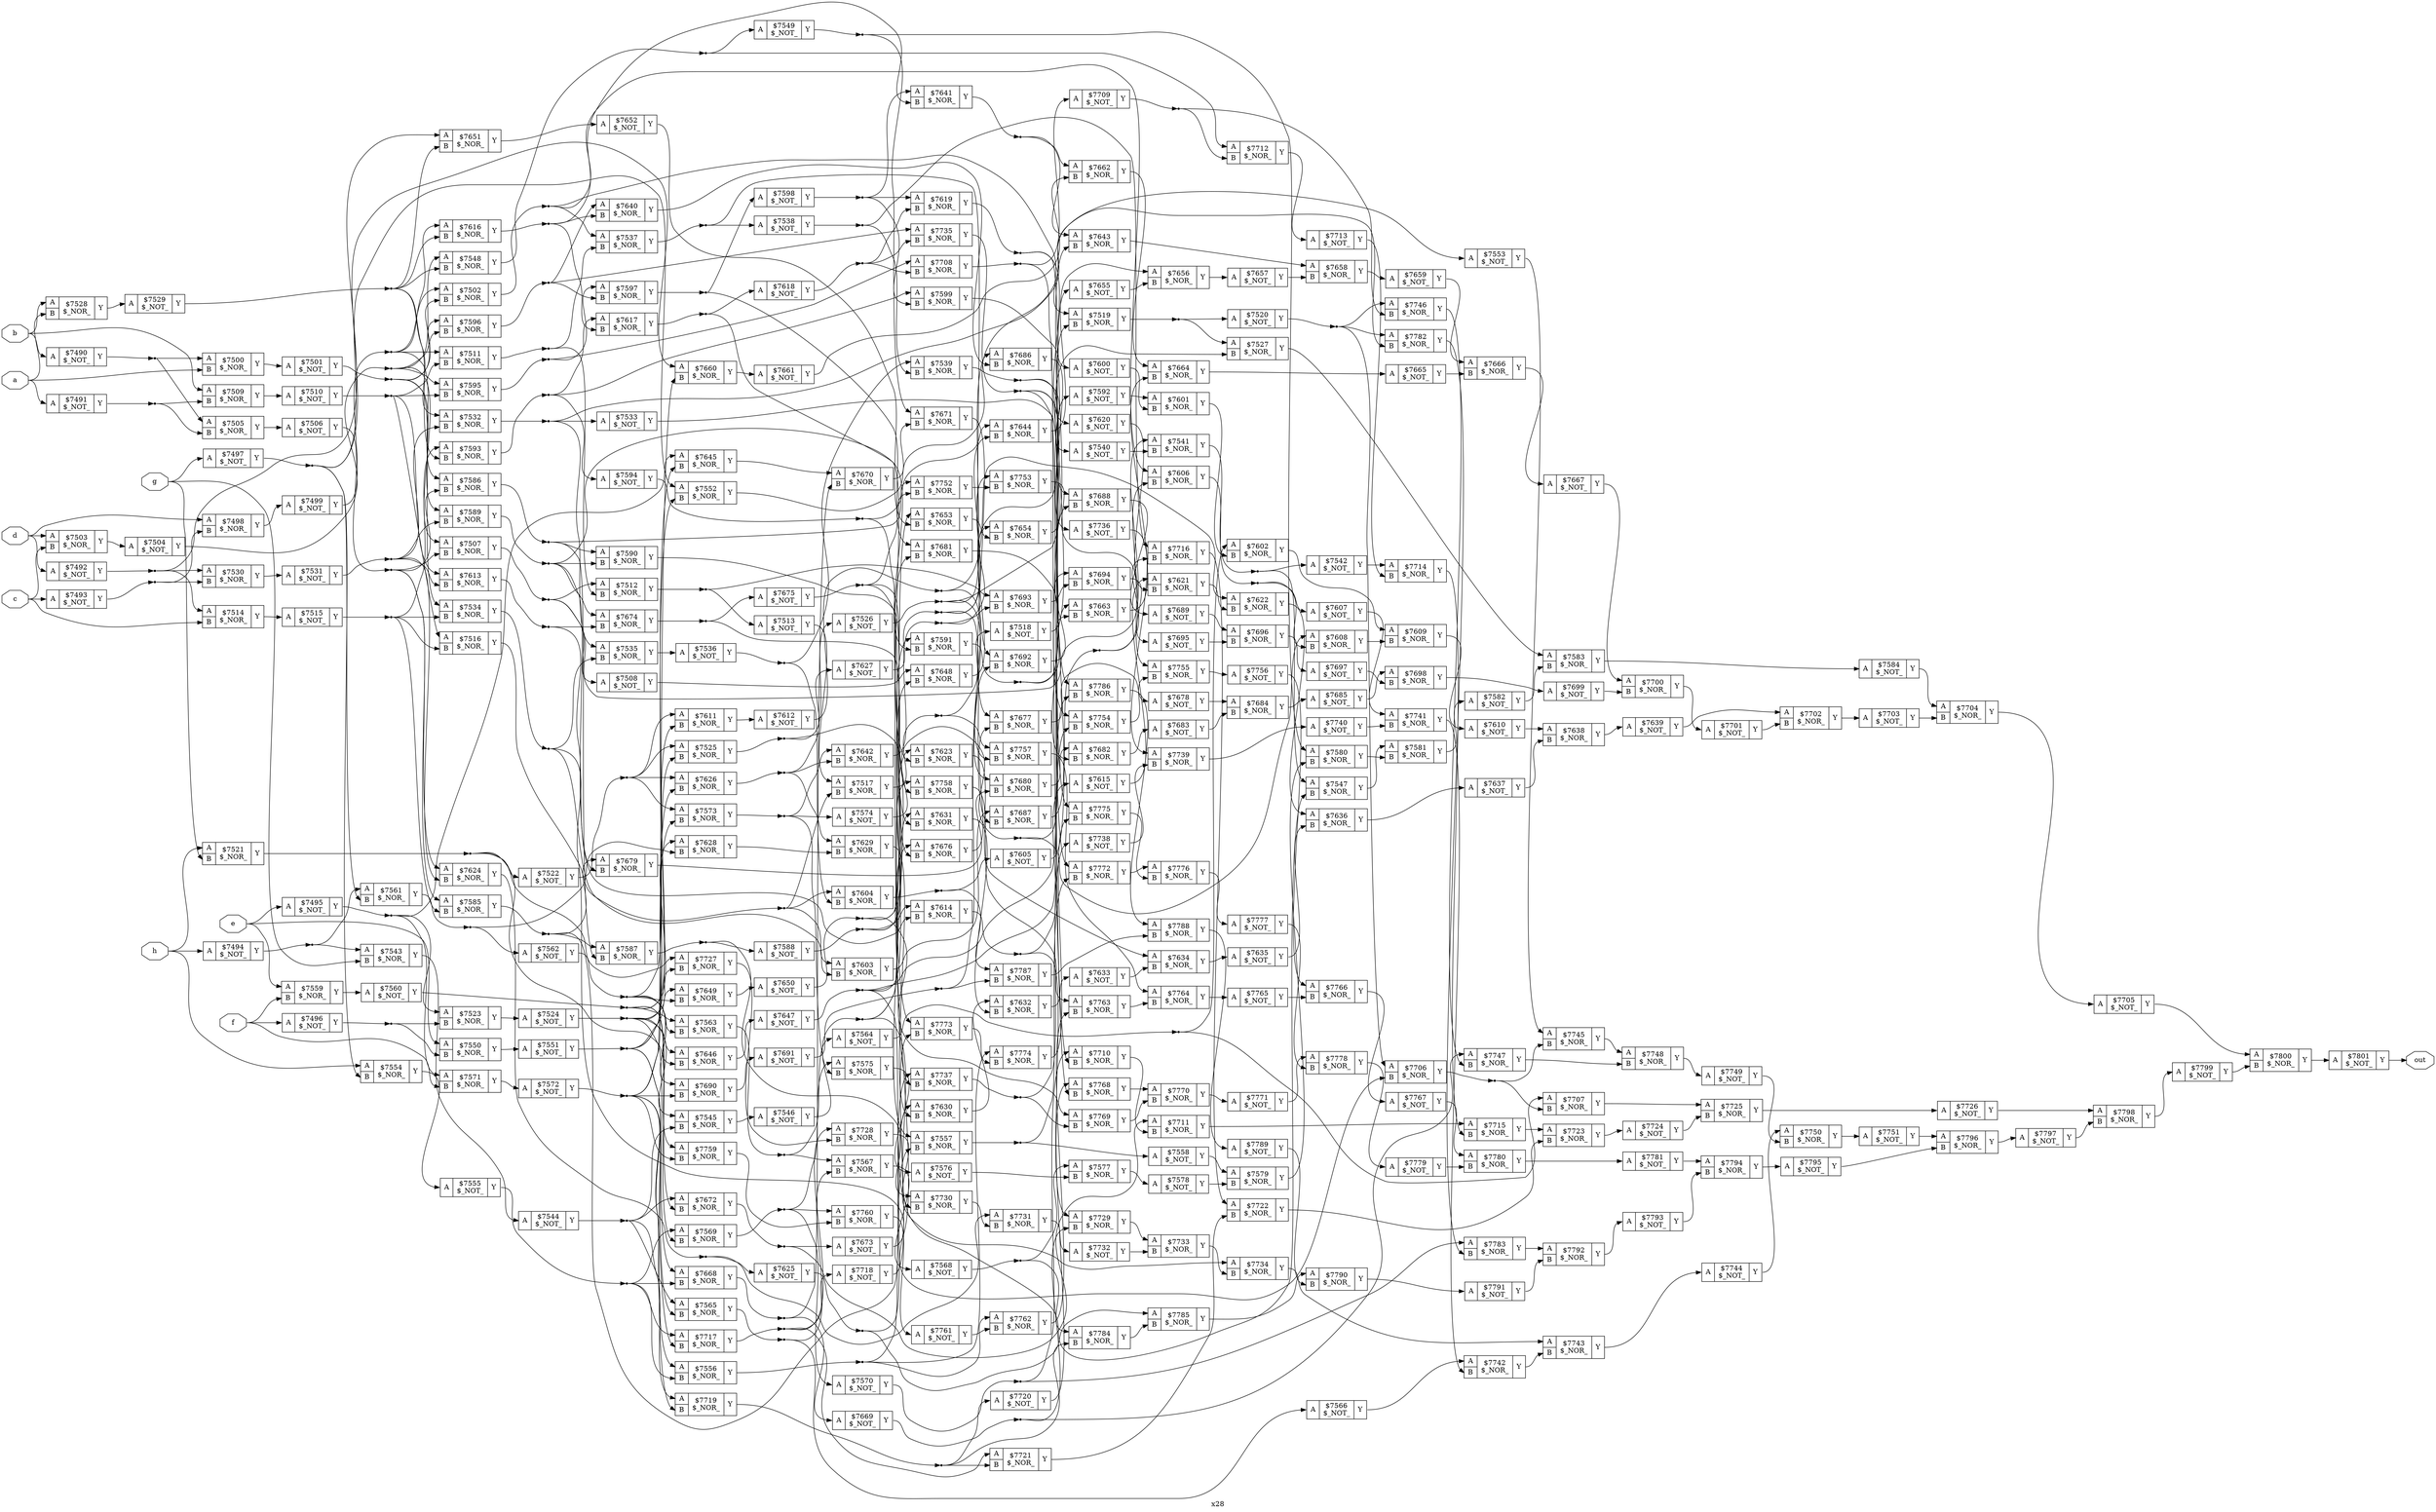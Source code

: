 digraph "x28" {
label="x28";
rankdir="LR";
remincross=true;
n312 [ shape=octagon, label="a", color="black", fontcolor="black" ];
n313 [ shape=octagon, label="b", color="black", fontcolor="black" ];
n314 [ shape=octagon, label="c", color="black", fontcolor="black" ];
n315 [ shape=octagon, label="d", color="black", fontcolor="black" ];
n316 [ shape=octagon, label="e", color="black", fontcolor="black" ];
n317 [ shape=octagon, label="f", color="black", fontcolor="black" ];
n318 [ shape=octagon, label="g", color="black", fontcolor="black" ];
n319 [ shape=octagon, label="h", color="black", fontcolor="black" ];
n320 [ shape=octagon, label="out", color="black", fontcolor="black" ];
c323 [ shape=record, label="{{<p321> A}|$7490\n$_NOT_|{<p322> Y}}" ];
c324 [ shape=record, label="{{<p321> A}|$7491\n$_NOT_|{<p322> Y}}" ];
c325 [ shape=record, label="{{<p321> A}|$7492\n$_NOT_|{<p322> Y}}" ];
c326 [ shape=record, label="{{<p321> A}|$7493\n$_NOT_|{<p322> Y}}" ];
c327 [ shape=record, label="{{<p321> A}|$7494\n$_NOT_|{<p322> Y}}" ];
c328 [ shape=record, label="{{<p321> A}|$7495\n$_NOT_|{<p322> Y}}" ];
c329 [ shape=record, label="{{<p321> A}|$7496\n$_NOT_|{<p322> Y}}" ];
c330 [ shape=record, label="{{<p321> A}|$7497\n$_NOT_|{<p322> Y}}" ];
c332 [ shape=record, label="{{<p321> A|<p331> B}|$7498\n$_NOR_|{<p322> Y}}" ];
c333 [ shape=record, label="{{<p321> A}|$7499\n$_NOT_|{<p322> Y}}" ];
c334 [ shape=record, label="{{<p321> A|<p331> B}|$7500\n$_NOR_|{<p322> Y}}" ];
c335 [ shape=record, label="{{<p321> A}|$7501\n$_NOT_|{<p322> Y}}" ];
c336 [ shape=record, label="{{<p321> A|<p331> B}|$7502\n$_NOR_|{<p322> Y}}" ];
c337 [ shape=record, label="{{<p321> A|<p331> B}|$7503\n$_NOR_|{<p322> Y}}" ];
c338 [ shape=record, label="{{<p321> A}|$7504\n$_NOT_|{<p322> Y}}" ];
c339 [ shape=record, label="{{<p321> A|<p331> B}|$7505\n$_NOR_|{<p322> Y}}" ];
c340 [ shape=record, label="{{<p321> A}|$7506\n$_NOT_|{<p322> Y}}" ];
c341 [ shape=record, label="{{<p321> A|<p331> B}|$7507\n$_NOR_|{<p322> Y}}" ];
c342 [ shape=record, label="{{<p321> A}|$7508\n$_NOT_|{<p322> Y}}" ];
c343 [ shape=record, label="{{<p321> A|<p331> B}|$7509\n$_NOR_|{<p322> Y}}" ];
c344 [ shape=record, label="{{<p321> A}|$7510\n$_NOT_|{<p322> Y}}" ];
c345 [ shape=record, label="{{<p321> A|<p331> B}|$7511\n$_NOR_|{<p322> Y}}" ];
c346 [ shape=record, label="{{<p321> A|<p331> B}|$7512\n$_NOR_|{<p322> Y}}" ];
c347 [ shape=record, label="{{<p321> A}|$7513\n$_NOT_|{<p322> Y}}" ];
c348 [ shape=record, label="{{<p321> A|<p331> B}|$7514\n$_NOR_|{<p322> Y}}" ];
c349 [ shape=record, label="{{<p321> A}|$7515\n$_NOT_|{<p322> Y}}" ];
c350 [ shape=record, label="{{<p321> A|<p331> B}|$7516\n$_NOR_|{<p322> Y}}" ];
c351 [ shape=record, label="{{<p321> A|<p331> B}|$7517\n$_NOR_|{<p322> Y}}" ];
c352 [ shape=record, label="{{<p321> A}|$7518\n$_NOT_|{<p322> Y}}" ];
c353 [ shape=record, label="{{<p321> A|<p331> B}|$7519\n$_NOR_|{<p322> Y}}" ];
c354 [ shape=record, label="{{<p321> A}|$7520\n$_NOT_|{<p322> Y}}" ];
c355 [ shape=record, label="{{<p321> A|<p331> B}|$7521\n$_NOR_|{<p322> Y}}" ];
c356 [ shape=record, label="{{<p321> A}|$7522\n$_NOT_|{<p322> Y}}" ];
c357 [ shape=record, label="{{<p321> A|<p331> B}|$7523\n$_NOR_|{<p322> Y}}" ];
c358 [ shape=record, label="{{<p321> A}|$7524\n$_NOT_|{<p322> Y}}" ];
c359 [ shape=record, label="{{<p321> A|<p331> B}|$7525\n$_NOR_|{<p322> Y}}" ];
c360 [ shape=record, label="{{<p321> A}|$7526\n$_NOT_|{<p322> Y}}" ];
c361 [ shape=record, label="{{<p321> A|<p331> B}|$7527\n$_NOR_|{<p322> Y}}" ];
c362 [ shape=record, label="{{<p321> A|<p331> B}|$7528\n$_NOR_|{<p322> Y}}" ];
c363 [ shape=record, label="{{<p321> A}|$7529\n$_NOT_|{<p322> Y}}" ];
c364 [ shape=record, label="{{<p321> A|<p331> B}|$7530\n$_NOR_|{<p322> Y}}" ];
c365 [ shape=record, label="{{<p321> A}|$7531\n$_NOT_|{<p322> Y}}" ];
c366 [ shape=record, label="{{<p321> A|<p331> B}|$7532\n$_NOR_|{<p322> Y}}" ];
c367 [ shape=record, label="{{<p321> A}|$7533\n$_NOT_|{<p322> Y}}" ];
c368 [ shape=record, label="{{<p321> A|<p331> B}|$7534\n$_NOR_|{<p322> Y}}" ];
c369 [ shape=record, label="{{<p321> A|<p331> B}|$7535\n$_NOR_|{<p322> Y}}" ];
c370 [ shape=record, label="{{<p321> A}|$7536\n$_NOT_|{<p322> Y}}" ];
c371 [ shape=record, label="{{<p321> A|<p331> B}|$7537\n$_NOR_|{<p322> Y}}" ];
c372 [ shape=record, label="{{<p321> A}|$7538\n$_NOT_|{<p322> Y}}" ];
c373 [ shape=record, label="{{<p321> A|<p331> B}|$7539\n$_NOR_|{<p322> Y}}" ];
c374 [ shape=record, label="{{<p321> A}|$7540\n$_NOT_|{<p322> Y}}" ];
c375 [ shape=record, label="{{<p321> A|<p331> B}|$7541\n$_NOR_|{<p322> Y}}" ];
c376 [ shape=record, label="{{<p321> A}|$7542\n$_NOT_|{<p322> Y}}" ];
c377 [ shape=record, label="{{<p321> A|<p331> B}|$7543\n$_NOR_|{<p322> Y}}" ];
c378 [ shape=record, label="{{<p321> A}|$7544\n$_NOT_|{<p322> Y}}" ];
c379 [ shape=record, label="{{<p321> A|<p331> B}|$7545\n$_NOR_|{<p322> Y}}" ];
c380 [ shape=record, label="{{<p321> A}|$7546\n$_NOT_|{<p322> Y}}" ];
c381 [ shape=record, label="{{<p321> A|<p331> B}|$7547\n$_NOR_|{<p322> Y}}" ];
c382 [ shape=record, label="{{<p321> A|<p331> B}|$7548\n$_NOR_|{<p322> Y}}" ];
c383 [ shape=record, label="{{<p321> A}|$7549\n$_NOT_|{<p322> Y}}" ];
c384 [ shape=record, label="{{<p321> A|<p331> B}|$7550\n$_NOR_|{<p322> Y}}" ];
c385 [ shape=record, label="{{<p321> A}|$7551\n$_NOT_|{<p322> Y}}" ];
c386 [ shape=record, label="{{<p321> A|<p331> B}|$7552\n$_NOR_|{<p322> Y}}" ];
c387 [ shape=record, label="{{<p321> A}|$7553\n$_NOT_|{<p322> Y}}" ];
c388 [ shape=record, label="{{<p321> A|<p331> B}|$7554\n$_NOR_|{<p322> Y}}" ];
c389 [ shape=record, label="{{<p321> A}|$7555\n$_NOT_|{<p322> Y}}" ];
c390 [ shape=record, label="{{<p321> A|<p331> B}|$7556\n$_NOR_|{<p322> Y}}" ];
c391 [ shape=record, label="{{<p321> A|<p331> B}|$7557\n$_NOR_|{<p322> Y}}" ];
c392 [ shape=record, label="{{<p321> A}|$7558\n$_NOT_|{<p322> Y}}" ];
c393 [ shape=record, label="{{<p321> A|<p331> B}|$7559\n$_NOR_|{<p322> Y}}" ];
c394 [ shape=record, label="{{<p321> A}|$7560\n$_NOT_|{<p322> Y}}" ];
c395 [ shape=record, label="{{<p321> A|<p331> B}|$7561\n$_NOR_|{<p322> Y}}" ];
c396 [ shape=record, label="{{<p321> A}|$7562\n$_NOT_|{<p322> Y}}" ];
c397 [ shape=record, label="{{<p321> A|<p331> B}|$7563\n$_NOR_|{<p322> Y}}" ];
c398 [ shape=record, label="{{<p321> A}|$7564\n$_NOT_|{<p322> Y}}" ];
c399 [ shape=record, label="{{<p321> A|<p331> B}|$7565\n$_NOR_|{<p322> Y}}" ];
c400 [ shape=record, label="{{<p321> A}|$7566\n$_NOT_|{<p322> Y}}" ];
c401 [ shape=record, label="{{<p321> A|<p331> B}|$7567\n$_NOR_|{<p322> Y}}" ];
c402 [ shape=record, label="{{<p321> A}|$7568\n$_NOT_|{<p322> Y}}" ];
c403 [ shape=record, label="{{<p321> A|<p331> B}|$7569\n$_NOR_|{<p322> Y}}" ];
c404 [ shape=record, label="{{<p321> A}|$7570\n$_NOT_|{<p322> Y}}" ];
c405 [ shape=record, label="{{<p321> A|<p331> B}|$7571\n$_NOR_|{<p322> Y}}" ];
c406 [ shape=record, label="{{<p321> A}|$7572\n$_NOT_|{<p322> Y}}" ];
c407 [ shape=record, label="{{<p321> A|<p331> B}|$7573\n$_NOR_|{<p322> Y}}" ];
c408 [ shape=record, label="{{<p321> A}|$7574\n$_NOT_|{<p322> Y}}" ];
c409 [ shape=record, label="{{<p321> A|<p331> B}|$7575\n$_NOR_|{<p322> Y}}" ];
c410 [ shape=record, label="{{<p321> A}|$7576\n$_NOT_|{<p322> Y}}" ];
c411 [ shape=record, label="{{<p321> A|<p331> B}|$7577\n$_NOR_|{<p322> Y}}" ];
c412 [ shape=record, label="{{<p321> A}|$7578\n$_NOT_|{<p322> Y}}" ];
c413 [ shape=record, label="{{<p321> A|<p331> B}|$7579\n$_NOR_|{<p322> Y}}" ];
c414 [ shape=record, label="{{<p321> A|<p331> B}|$7580\n$_NOR_|{<p322> Y}}" ];
c415 [ shape=record, label="{{<p321> A|<p331> B}|$7581\n$_NOR_|{<p322> Y}}" ];
c416 [ shape=record, label="{{<p321> A}|$7582\n$_NOT_|{<p322> Y}}" ];
c417 [ shape=record, label="{{<p321> A|<p331> B}|$7583\n$_NOR_|{<p322> Y}}" ];
c418 [ shape=record, label="{{<p321> A}|$7584\n$_NOT_|{<p322> Y}}" ];
c419 [ shape=record, label="{{<p321> A|<p331> B}|$7585\n$_NOR_|{<p322> Y}}" ];
c420 [ shape=record, label="{{<p321> A|<p331> B}|$7586\n$_NOR_|{<p322> Y}}" ];
c421 [ shape=record, label="{{<p321> A|<p331> B}|$7587\n$_NOR_|{<p322> Y}}" ];
c422 [ shape=record, label="{{<p321> A}|$7588\n$_NOT_|{<p322> Y}}" ];
c423 [ shape=record, label="{{<p321> A|<p331> B}|$7589\n$_NOR_|{<p322> Y}}" ];
c424 [ shape=record, label="{{<p321> A|<p331> B}|$7590\n$_NOR_|{<p322> Y}}" ];
c425 [ shape=record, label="{{<p321> A|<p331> B}|$7591\n$_NOR_|{<p322> Y}}" ];
c426 [ shape=record, label="{{<p321> A}|$7592\n$_NOT_|{<p322> Y}}" ];
c427 [ shape=record, label="{{<p321> A|<p331> B}|$7593\n$_NOR_|{<p322> Y}}" ];
c428 [ shape=record, label="{{<p321> A}|$7594\n$_NOT_|{<p322> Y}}" ];
c429 [ shape=record, label="{{<p321> A|<p331> B}|$7595\n$_NOR_|{<p322> Y}}" ];
c430 [ shape=record, label="{{<p321> A|<p331> B}|$7596\n$_NOR_|{<p322> Y}}" ];
c431 [ shape=record, label="{{<p321> A|<p331> B}|$7597\n$_NOR_|{<p322> Y}}" ];
c432 [ shape=record, label="{{<p321> A}|$7598\n$_NOT_|{<p322> Y}}" ];
c433 [ shape=record, label="{{<p321> A|<p331> B}|$7599\n$_NOR_|{<p322> Y}}" ];
c434 [ shape=record, label="{{<p321> A}|$7600\n$_NOT_|{<p322> Y}}" ];
c435 [ shape=record, label="{{<p321> A|<p331> B}|$7601\n$_NOR_|{<p322> Y}}" ];
c436 [ shape=record, label="{{<p321> A|<p331> B}|$7602\n$_NOR_|{<p322> Y}}" ];
c437 [ shape=record, label="{{<p321> A|<p331> B}|$7603\n$_NOR_|{<p322> Y}}" ];
c438 [ shape=record, label="{{<p321> A|<p331> B}|$7604\n$_NOR_|{<p322> Y}}" ];
c439 [ shape=record, label="{{<p321> A}|$7605\n$_NOT_|{<p322> Y}}" ];
c440 [ shape=record, label="{{<p321> A|<p331> B}|$7606\n$_NOR_|{<p322> Y}}" ];
c441 [ shape=record, label="{{<p321> A}|$7607\n$_NOT_|{<p322> Y}}" ];
c442 [ shape=record, label="{{<p321> A|<p331> B}|$7608\n$_NOR_|{<p322> Y}}" ];
c443 [ shape=record, label="{{<p321> A|<p331> B}|$7609\n$_NOR_|{<p322> Y}}" ];
c444 [ shape=record, label="{{<p321> A}|$7610\n$_NOT_|{<p322> Y}}" ];
c445 [ shape=record, label="{{<p321> A|<p331> B}|$7611\n$_NOR_|{<p322> Y}}" ];
c446 [ shape=record, label="{{<p321> A}|$7612\n$_NOT_|{<p322> Y}}" ];
c447 [ shape=record, label="{{<p321> A|<p331> B}|$7613\n$_NOR_|{<p322> Y}}" ];
c448 [ shape=record, label="{{<p321> A|<p331> B}|$7614\n$_NOR_|{<p322> Y}}" ];
c449 [ shape=record, label="{{<p321> A}|$7615\n$_NOT_|{<p322> Y}}" ];
c450 [ shape=record, label="{{<p321> A|<p331> B}|$7616\n$_NOR_|{<p322> Y}}" ];
c451 [ shape=record, label="{{<p321> A|<p331> B}|$7617\n$_NOR_|{<p322> Y}}" ];
c452 [ shape=record, label="{{<p321> A}|$7618\n$_NOT_|{<p322> Y}}" ];
c453 [ shape=record, label="{{<p321> A|<p331> B}|$7619\n$_NOR_|{<p322> Y}}" ];
c454 [ shape=record, label="{{<p321> A}|$7620\n$_NOT_|{<p322> Y}}" ];
c455 [ shape=record, label="{{<p321> A|<p331> B}|$7621\n$_NOR_|{<p322> Y}}" ];
c456 [ shape=record, label="{{<p321> A|<p331> B}|$7622\n$_NOR_|{<p322> Y}}" ];
c457 [ shape=record, label="{{<p321> A|<p331> B}|$7623\n$_NOR_|{<p322> Y}}" ];
c458 [ shape=record, label="{{<p321> A|<p331> B}|$7624\n$_NOR_|{<p322> Y}}" ];
c459 [ shape=record, label="{{<p321> A}|$7625\n$_NOT_|{<p322> Y}}" ];
c460 [ shape=record, label="{{<p321> A|<p331> B}|$7626\n$_NOR_|{<p322> Y}}" ];
c461 [ shape=record, label="{{<p321> A}|$7627\n$_NOT_|{<p322> Y}}" ];
c462 [ shape=record, label="{{<p321> A|<p331> B}|$7628\n$_NOR_|{<p322> Y}}" ];
c463 [ shape=record, label="{{<p321> A|<p331> B}|$7629\n$_NOR_|{<p322> Y}}" ];
c464 [ shape=record, label="{{<p321> A|<p331> B}|$7630\n$_NOR_|{<p322> Y}}" ];
c465 [ shape=record, label="{{<p321> A|<p331> B}|$7631\n$_NOR_|{<p322> Y}}" ];
c466 [ shape=record, label="{{<p321> A|<p331> B}|$7632\n$_NOR_|{<p322> Y}}" ];
c467 [ shape=record, label="{{<p321> A}|$7633\n$_NOT_|{<p322> Y}}" ];
c468 [ shape=record, label="{{<p321> A|<p331> B}|$7634\n$_NOR_|{<p322> Y}}" ];
c469 [ shape=record, label="{{<p321> A}|$7635\n$_NOT_|{<p322> Y}}" ];
c470 [ shape=record, label="{{<p321> A|<p331> B}|$7636\n$_NOR_|{<p322> Y}}" ];
c471 [ shape=record, label="{{<p321> A}|$7637\n$_NOT_|{<p322> Y}}" ];
c472 [ shape=record, label="{{<p321> A|<p331> B}|$7638\n$_NOR_|{<p322> Y}}" ];
c473 [ shape=record, label="{{<p321> A}|$7639\n$_NOT_|{<p322> Y}}" ];
c474 [ shape=record, label="{{<p321> A|<p331> B}|$7640\n$_NOR_|{<p322> Y}}" ];
c475 [ shape=record, label="{{<p321> A|<p331> B}|$7641\n$_NOR_|{<p322> Y}}" ];
c476 [ shape=record, label="{{<p321> A|<p331> B}|$7642\n$_NOR_|{<p322> Y}}" ];
c477 [ shape=record, label="{{<p321> A|<p331> B}|$7643\n$_NOR_|{<p322> Y}}" ];
c478 [ shape=record, label="{{<p321> A|<p331> B}|$7644\n$_NOR_|{<p322> Y}}" ];
c479 [ shape=record, label="{{<p321> A|<p331> B}|$7645\n$_NOR_|{<p322> Y}}" ];
c480 [ shape=record, label="{{<p321> A|<p331> B}|$7646\n$_NOR_|{<p322> Y}}" ];
c481 [ shape=record, label="{{<p321> A}|$7647\n$_NOT_|{<p322> Y}}" ];
c482 [ shape=record, label="{{<p321> A|<p331> B}|$7648\n$_NOR_|{<p322> Y}}" ];
c483 [ shape=record, label="{{<p321> A|<p331> B}|$7649\n$_NOR_|{<p322> Y}}" ];
c484 [ shape=record, label="{{<p321> A}|$7650\n$_NOT_|{<p322> Y}}" ];
c485 [ shape=record, label="{{<p321> A|<p331> B}|$7651\n$_NOR_|{<p322> Y}}" ];
c486 [ shape=record, label="{{<p321> A}|$7652\n$_NOT_|{<p322> Y}}" ];
c487 [ shape=record, label="{{<p321> A|<p331> B}|$7653\n$_NOR_|{<p322> Y}}" ];
c488 [ shape=record, label="{{<p321> A|<p331> B}|$7654\n$_NOR_|{<p322> Y}}" ];
c489 [ shape=record, label="{{<p321> A}|$7655\n$_NOT_|{<p322> Y}}" ];
c490 [ shape=record, label="{{<p321> A|<p331> B}|$7656\n$_NOR_|{<p322> Y}}" ];
c491 [ shape=record, label="{{<p321> A}|$7657\n$_NOT_|{<p322> Y}}" ];
c492 [ shape=record, label="{{<p321> A|<p331> B}|$7658\n$_NOR_|{<p322> Y}}" ];
c493 [ shape=record, label="{{<p321> A}|$7659\n$_NOT_|{<p322> Y}}" ];
c494 [ shape=record, label="{{<p321> A|<p331> B}|$7660\n$_NOR_|{<p322> Y}}" ];
c495 [ shape=record, label="{{<p321> A}|$7661\n$_NOT_|{<p322> Y}}" ];
c496 [ shape=record, label="{{<p321> A|<p331> B}|$7662\n$_NOR_|{<p322> Y}}" ];
c497 [ shape=record, label="{{<p321> A|<p331> B}|$7663\n$_NOR_|{<p322> Y}}" ];
c498 [ shape=record, label="{{<p321> A|<p331> B}|$7664\n$_NOR_|{<p322> Y}}" ];
c499 [ shape=record, label="{{<p321> A}|$7665\n$_NOT_|{<p322> Y}}" ];
c500 [ shape=record, label="{{<p321> A|<p331> B}|$7666\n$_NOR_|{<p322> Y}}" ];
c501 [ shape=record, label="{{<p321> A}|$7667\n$_NOT_|{<p322> Y}}" ];
c502 [ shape=record, label="{{<p321> A|<p331> B}|$7668\n$_NOR_|{<p322> Y}}" ];
c503 [ shape=record, label="{{<p321> A}|$7669\n$_NOT_|{<p322> Y}}" ];
c504 [ shape=record, label="{{<p321> A|<p331> B}|$7670\n$_NOR_|{<p322> Y}}" ];
c505 [ shape=record, label="{{<p321> A|<p331> B}|$7671\n$_NOR_|{<p322> Y}}" ];
c506 [ shape=record, label="{{<p321> A|<p331> B}|$7672\n$_NOR_|{<p322> Y}}" ];
c507 [ shape=record, label="{{<p321> A}|$7673\n$_NOT_|{<p322> Y}}" ];
c508 [ shape=record, label="{{<p321> A|<p331> B}|$7674\n$_NOR_|{<p322> Y}}" ];
c509 [ shape=record, label="{{<p321> A}|$7675\n$_NOT_|{<p322> Y}}" ];
c510 [ shape=record, label="{{<p321> A|<p331> B}|$7676\n$_NOR_|{<p322> Y}}" ];
c511 [ shape=record, label="{{<p321> A|<p331> B}|$7677\n$_NOR_|{<p322> Y}}" ];
c512 [ shape=record, label="{{<p321> A}|$7678\n$_NOT_|{<p322> Y}}" ];
c513 [ shape=record, label="{{<p321> A|<p331> B}|$7679\n$_NOR_|{<p322> Y}}" ];
c514 [ shape=record, label="{{<p321> A|<p331> B}|$7680\n$_NOR_|{<p322> Y}}" ];
c515 [ shape=record, label="{{<p321> A|<p331> B}|$7681\n$_NOR_|{<p322> Y}}" ];
c516 [ shape=record, label="{{<p321> A|<p331> B}|$7682\n$_NOR_|{<p322> Y}}" ];
c517 [ shape=record, label="{{<p321> A}|$7683\n$_NOT_|{<p322> Y}}" ];
c518 [ shape=record, label="{{<p321> A|<p331> B}|$7684\n$_NOR_|{<p322> Y}}" ];
c519 [ shape=record, label="{{<p321> A}|$7685\n$_NOT_|{<p322> Y}}" ];
c520 [ shape=record, label="{{<p321> A|<p331> B}|$7686\n$_NOR_|{<p322> Y}}" ];
c521 [ shape=record, label="{{<p321> A|<p331> B}|$7687\n$_NOR_|{<p322> Y}}" ];
c522 [ shape=record, label="{{<p321> A|<p331> B}|$7688\n$_NOR_|{<p322> Y}}" ];
c523 [ shape=record, label="{{<p321> A}|$7689\n$_NOT_|{<p322> Y}}" ];
c524 [ shape=record, label="{{<p321> A|<p331> B}|$7690\n$_NOR_|{<p322> Y}}" ];
c525 [ shape=record, label="{{<p321> A}|$7691\n$_NOT_|{<p322> Y}}" ];
c526 [ shape=record, label="{{<p321> A|<p331> B}|$7692\n$_NOR_|{<p322> Y}}" ];
c527 [ shape=record, label="{{<p321> A|<p331> B}|$7693\n$_NOR_|{<p322> Y}}" ];
c528 [ shape=record, label="{{<p321> A|<p331> B}|$7694\n$_NOR_|{<p322> Y}}" ];
c529 [ shape=record, label="{{<p321> A}|$7695\n$_NOT_|{<p322> Y}}" ];
c530 [ shape=record, label="{{<p321> A|<p331> B}|$7696\n$_NOR_|{<p322> Y}}" ];
c531 [ shape=record, label="{{<p321> A}|$7697\n$_NOT_|{<p322> Y}}" ];
c532 [ shape=record, label="{{<p321> A|<p331> B}|$7698\n$_NOR_|{<p322> Y}}" ];
c533 [ shape=record, label="{{<p321> A}|$7699\n$_NOT_|{<p322> Y}}" ];
c534 [ shape=record, label="{{<p321> A|<p331> B}|$7700\n$_NOR_|{<p322> Y}}" ];
c535 [ shape=record, label="{{<p321> A}|$7701\n$_NOT_|{<p322> Y}}" ];
c536 [ shape=record, label="{{<p321> A|<p331> B}|$7702\n$_NOR_|{<p322> Y}}" ];
c537 [ shape=record, label="{{<p321> A}|$7703\n$_NOT_|{<p322> Y}}" ];
c538 [ shape=record, label="{{<p321> A|<p331> B}|$7704\n$_NOR_|{<p322> Y}}" ];
c539 [ shape=record, label="{{<p321> A}|$7705\n$_NOT_|{<p322> Y}}" ];
c540 [ shape=record, label="{{<p321> A|<p331> B}|$7706\n$_NOR_|{<p322> Y}}" ];
c541 [ shape=record, label="{{<p321> A|<p331> B}|$7707\n$_NOR_|{<p322> Y}}" ];
c542 [ shape=record, label="{{<p321> A|<p331> B}|$7708\n$_NOR_|{<p322> Y}}" ];
c543 [ shape=record, label="{{<p321> A}|$7709\n$_NOT_|{<p322> Y}}" ];
c544 [ shape=record, label="{{<p321> A|<p331> B}|$7710\n$_NOR_|{<p322> Y}}" ];
c545 [ shape=record, label="{{<p321> A|<p331> B}|$7711\n$_NOR_|{<p322> Y}}" ];
c546 [ shape=record, label="{{<p321> A|<p331> B}|$7712\n$_NOR_|{<p322> Y}}" ];
c547 [ shape=record, label="{{<p321> A}|$7713\n$_NOT_|{<p322> Y}}" ];
c548 [ shape=record, label="{{<p321> A|<p331> B}|$7714\n$_NOR_|{<p322> Y}}" ];
c549 [ shape=record, label="{{<p321> A|<p331> B}|$7715\n$_NOR_|{<p322> Y}}" ];
c550 [ shape=record, label="{{<p321> A|<p331> B}|$7716\n$_NOR_|{<p322> Y}}" ];
c551 [ shape=record, label="{{<p321> A|<p331> B}|$7717\n$_NOR_|{<p322> Y}}" ];
c552 [ shape=record, label="{{<p321> A}|$7718\n$_NOT_|{<p322> Y}}" ];
c553 [ shape=record, label="{{<p321> A|<p331> B}|$7719\n$_NOR_|{<p322> Y}}" ];
c554 [ shape=record, label="{{<p321> A}|$7720\n$_NOT_|{<p322> Y}}" ];
c555 [ shape=record, label="{{<p321> A|<p331> B}|$7721\n$_NOR_|{<p322> Y}}" ];
c556 [ shape=record, label="{{<p321> A|<p331> B}|$7722\n$_NOR_|{<p322> Y}}" ];
c557 [ shape=record, label="{{<p321> A|<p331> B}|$7723\n$_NOR_|{<p322> Y}}" ];
c558 [ shape=record, label="{{<p321> A}|$7724\n$_NOT_|{<p322> Y}}" ];
c559 [ shape=record, label="{{<p321> A|<p331> B}|$7725\n$_NOR_|{<p322> Y}}" ];
c560 [ shape=record, label="{{<p321> A}|$7726\n$_NOT_|{<p322> Y}}" ];
c561 [ shape=record, label="{{<p321> A|<p331> B}|$7727\n$_NOR_|{<p322> Y}}" ];
c562 [ shape=record, label="{{<p321> A|<p331> B}|$7728\n$_NOR_|{<p322> Y}}" ];
c563 [ shape=record, label="{{<p321> A|<p331> B}|$7729\n$_NOR_|{<p322> Y}}" ];
c564 [ shape=record, label="{{<p321> A|<p331> B}|$7730\n$_NOR_|{<p322> Y}}" ];
c565 [ shape=record, label="{{<p321> A|<p331> B}|$7731\n$_NOR_|{<p322> Y}}" ];
c566 [ shape=record, label="{{<p321> A}|$7732\n$_NOT_|{<p322> Y}}" ];
c567 [ shape=record, label="{{<p321> A|<p331> B}|$7733\n$_NOR_|{<p322> Y}}" ];
c568 [ shape=record, label="{{<p321> A|<p331> B}|$7734\n$_NOR_|{<p322> Y}}" ];
c569 [ shape=record, label="{{<p321> A|<p331> B}|$7735\n$_NOR_|{<p322> Y}}" ];
c570 [ shape=record, label="{{<p321> A}|$7736\n$_NOT_|{<p322> Y}}" ];
c571 [ shape=record, label="{{<p321> A|<p331> B}|$7737\n$_NOR_|{<p322> Y}}" ];
c572 [ shape=record, label="{{<p321> A}|$7738\n$_NOT_|{<p322> Y}}" ];
c573 [ shape=record, label="{{<p321> A|<p331> B}|$7739\n$_NOR_|{<p322> Y}}" ];
c574 [ shape=record, label="{{<p321> A}|$7740\n$_NOT_|{<p322> Y}}" ];
c575 [ shape=record, label="{{<p321> A|<p331> B}|$7741\n$_NOR_|{<p322> Y}}" ];
c576 [ shape=record, label="{{<p321> A|<p331> B}|$7742\n$_NOR_|{<p322> Y}}" ];
c577 [ shape=record, label="{{<p321> A|<p331> B}|$7743\n$_NOR_|{<p322> Y}}" ];
c578 [ shape=record, label="{{<p321> A}|$7744\n$_NOT_|{<p322> Y}}" ];
c579 [ shape=record, label="{{<p321> A|<p331> B}|$7745\n$_NOR_|{<p322> Y}}" ];
c580 [ shape=record, label="{{<p321> A|<p331> B}|$7746\n$_NOR_|{<p322> Y}}" ];
c581 [ shape=record, label="{{<p321> A|<p331> B}|$7747\n$_NOR_|{<p322> Y}}" ];
c582 [ shape=record, label="{{<p321> A|<p331> B}|$7748\n$_NOR_|{<p322> Y}}" ];
c583 [ shape=record, label="{{<p321> A}|$7749\n$_NOT_|{<p322> Y}}" ];
c584 [ shape=record, label="{{<p321> A|<p331> B}|$7750\n$_NOR_|{<p322> Y}}" ];
c585 [ shape=record, label="{{<p321> A}|$7751\n$_NOT_|{<p322> Y}}" ];
c586 [ shape=record, label="{{<p321> A|<p331> B}|$7752\n$_NOR_|{<p322> Y}}" ];
c587 [ shape=record, label="{{<p321> A|<p331> B}|$7753\n$_NOR_|{<p322> Y}}" ];
c588 [ shape=record, label="{{<p321> A|<p331> B}|$7754\n$_NOR_|{<p322> Y}}" ];
c589 [ shape=record, label="{{<p321> A|<p331> B}|$7755\n$_NOR_|{<p322> Y}}" ];
c590 [ shape=record, label="{{<p321> A}|$7756\n$_NOT_|{<p322> Y}}" ];
c591 [ shape=record, label="{{<p321> A|<p331> B}|$7757\n$_NOR_|{<p322> Y}}" ];
c592 [ shape=record, label="{{<p321> A|<p331> B}|$7758\n$_NOR_|{<p322> Y}}" ];
c593 [ shape=record, label="{{<p321> A|<p331> B}|$7759\n$_NOR_|{<p322> Y}}" ];
c594 [ shape=record, label="{{<p321> A|<p331> B}|$7760\n$_NOR_|{<p322> Y}}" ];
c595 [ shape=record, label="{{<p321> A}|$7761\n$_NOT_|{<p322> Y}}" ];
c596 [ shape=record, label="{{<p321> A|<p331> B}|$7762\n$_NOR_|{<p322> Y}}" ];
c597 [ shape=record, label="{{<p321> A|<p331> B}|$7763\n$_NOR_|{<p322> Y}}" ];
c598 [ shape=record, label="{{<p321> A|<p331> B}|$7764\n$_NOR_|{<p322> Y}}" ];
c599 [ shape=record, label="{{<p321> A}|$7765\n$_NOT_|{<p322> Y}}" ];
c600 [ shape=record, label="{{<p321> A|<p331> B}|$7766\n$_NOR_|{<p322> Y}}" ];
c601 [ shape=record, label="{{<p321> A}|$7767\n$_NOT_|{<p322> Y}}" ];
c602 [ shape=record, label="{{<p321> A|<p331> B}|$7768\n$_NOR_|{<p322> Y}}" ];
c603 [ shape=record, label="{{<p321> A|<p331> B}|$7769\n$_NOR_|{<p322> Y}}" ];
c604 [ shape=record, label="{{<p321> A|<p331> B}|$7770\n$_NOR_|{<p322> Y}}" ];
c605 [ shape=record, label="{{<p321> A}|$7771\n$_NOT_|{<p322> Y}}" ];
c606 [ shape=record, label="{{<p321> A|<p331> B}|$7772\n$_NOR_|{<p322> Y}}" ];
c607 [ shape=record, label="{{<p321> A|<p331> B}|$7773\n$_NOR_|{<p322> Y}}" ];
c608 [ shape=record, label="{{<p321> A|<p331> B}|$7774\n$_NOR_|{<p322> Y}}" ];
c609 [ shape=record, label="{{<p321> A|<p331> B}|$7775\n$_NOR_|{<p322> Y}}" ];
c610 [ shape=record, label="{{<p321> A|<p331> B}|$7776\n$_NOR_|{<p322> Y}}" ];
c611 [ shape=record, label="{{<p321> A}|$7777\n$_NOT_|{<p322> Y}}" ];
c612 [ shape=record, label="{{<p321> A|<p331> B}|$7778\n$_NOR_|{<p322> Y}}" ];
c613 [ shape=record, label="{{<p321> A}|$7779\n$_NOT_|{<p322> Y}}" ];
c614 [ shape=record, label="{{<p321> A|<p331> B}|$7780\n$_NOR_|{<p322> Y}}" ];
c615 [ shape=record, label="{{<p321> A}|$7781\n$_NOT_|{<p322> Y}}" ];
c616 [ shape=record, label="{{<p321> A|<p331> B}|$7782\n$_NOR_|{<p322> Y}}" ];
c617 [ shape=record, label="{{<p321> A|<p331> B}|$7783\n$_NOR_|{<p322> Y}}" ];
c618 [ shape=record, label="{{<p321> A|<p331> B}|$7784\n$_NOR_|{<p322> Y}}" ];
c619 [ shape=record, label="{{<p321> A|<p331> B}|$7785\n$_NOR_|{<p322> Y}}" ];
c620 [ shape=record, label="{{<p321> A|<p331> B}|$7786\n$_NOR_|{<p322> Y}}" ];
c621 [ shape=record, label="{{<p321> A|<p331> B}|$7787\n$_NOR_|{<p322> Y}}" ];
c622 [ shape=record, label="{{<p321> A|<p331> B}|$7788\n$_NOR_|{<p322> Y}}" ];
c623 [ shape=record, label="{{<p321> A}|$7789\n$_NOT_|{<p322> Y}}" ];
c624 [ shape=record, label="{{<p321> A|<p331> B}|$7790\n$_NOR_|{<p322> Y}}" ];
c625 [ shape=record, label="{{<p321> A}|$7791\n$_NOT_|{<p322> Y}}" ];
c626 [ shape=record, label="{{<p321> A|<p331> B}|$7792\n$_NOR_|{<p322> Y}}" ];
c627 [ shape=record, label="{{<p321> A}|$7793\n$_NOT_|{<p322> Y}}" ];
c628 [ shape=record, label="{{<p321> A|<p331> B}|$7794\n$_NOR_|{<p322> Y}}" ];
c629 [ shape=record, label="{{<p321> A}|$7795\n$_NOT_|{<p322> Y}}" ];
c630 [ shape=record, label="{{<p321> A|<p331> B}|$7796\n$_NOR_|{<p322> Y}}" ];
c631 [ shape=record, label="{{<p321> A}|$7797\n$_NOT_|{<p322> Y}}" ];
c632 [ shape=record, label="{{<p321> A|<p331> B}|$7798\n$_NOR_|{<p322> Y}}" ];
c633 [ shape=record, label="{{<p321> A}|$7799\n$_NOT_|{<p322> Y}}" ];
c634 [ shape=record, label="{{<p321> A|<p331> B}|$7800\n$_NOR_|{<p322> Y}}" ];
c635 [ shape=record, label="{{<p321> A}|$7801\n$_NOT_|{<p322> Y}}" ];
c414:p322:e -> c415:p331:w [color="black", label=""];
n10 [ shape=point ];
c423:p322:e -> n10:w [color="black", label=""];
n10:e -> c424:p331:w [color="black", label=""];
n10:e -> c425:p331:w [color="black", label=""];
n10:e -> c508:p321:w [color="black", label=""];
n10:e -> c513:p331:w [color="black", label=""];
c504:p322:e -> c505:p331:w [color="black", label=""];
c505:p322:e -> c511:p321:w [color="black", label=""];
n102 [ shape=point ];
c506:p322:e -> n102:w [color="black", label=""];
n102:e -> c507:p321:w [color="black", label=""];
n102:e -> c545:p321:w [color="black", label=""];
c507:p322:e -> c510:p321:w [color="black", label=""];
n104 [ shape=point ];
c508:p322:e -> n104:w [color="black", label=""];
n104:e -> c509:p321:w [color="black", label=""];
n104:e -> c510:p331:w [color="black", label=""];
n105 [ shape=point ];
c509:p322:e -> n105:w [color="black", label=""];
n105:e -> c571:p331:w [color="black", label=""];
n105:e -> c586:p331:w [color="black", label=""];
n105:e -> c592:p331:w [color="black", label=""];
c510:p322:e -> c511:p331:w [color="black", label=""];
c511:p322:e -> c512:p321:w [color="black", label=""];
c512:p322:e -> c518:p321:w [color="black", label=""];
c513:p322:e -> c514:p331:w [color="black", label=""];
n11 [ shape=point ];
c323:p322:e -> n11:w [color="black", label=""];
n11:e -> c334:p321:w [color="black", label=""];
n11:e -> c339:p321:w [color="black", label=""];
n110 [ shape=point ];
c333:p322:e -> n110:w [color="black", label=""];
n110:e -> c336:p321:w [color="black", label=""];
n110:e -> c345:p321:w [color="black", label=""];
n110:e -> c420:p321:w [color="black", label=""];
n110:e -> c450:p321:w [color="black", label=""];
c514:p322:e -> c516:p321:w [color="black", label=""];
c515:p322:e -> c516:p331:w [color="black", label=""];
c516:p322:e -> c517:p321:w [color="black", label=""];
c517:p322:e -> c518:p331:w [color="black", label=""];
c518:p322:e -> c519:p321:w [color="black", label=""];
c519:p322:e -> c532:p321:w [color="black", label=""];
c520:p322:e -> c522:p321:w [color="black", label=""];
c521:p322:e -> c522:p331:w [color="black", label=""];
c522:p322:e -> c523:p321:w [color="black", label=""];
c424:p322:e -> c465:p331:w [color="black", label=""];
c523:p322:e -> c530:p321:w [color="black", label=""];
c334:p322:e -> c335:p321:w [color="black", label=""];
c524:p322:e -> c525:p321:w [color="black", label=""];
n123 [ shape=point ];
c525:p322:e -> n123:w [color="black", label=""];
n123:e -> c526:p331:w [color="black", label=""];
n123:e -> c621:p331:w [color="black", label=""];
c526:p322:e -> c528:p321:w [color="black", label=""];
c527:p322:e -> c528:p331:w [color="black", label=""];
c528:p322:e -> c529:p321:w [color="black", label=""];
c529:p322:e -> c530:p331:w [color="black", label=""];
c530:p322:e -> c531:p321:w [color="black", label=""];
c531:p322:e -> c532:p331:w [color="black", label=""];
n13 [ shape=point ];
c425:p322:e -> n13:w [color="black", label=""];
n13:e -> c426:p321:w [color="black", label=""];
n13:e -> c497:p331:w [color="black", label=""];
c532:p322:e -> c533:p321:w [color="black", label=""];
c533:p322:e -> c534:p331:w [color="black", label=""];
n132 [ shape=point ];
c335:p322:e -> n132:w [color="black", label=""];
n132:e -> c336:p331:w [color="black", label=""];
n132:e -> c368:p321:w [color="black", label=""];
n132:e -> c423:p321:w [color="black", label=""];
n132:e -> c430:p321:w [color="black", label=""];
c534:p322:e -> c535:p321:w [color="black", label=""];
c535:p322:e -> c536:p331:w [color="black", label=""];
c536:p322:e -> c537:p321:w [color="black", label=""];
c537:p322:e -> c538:p331:w [color="black", label=""];
c538:p322:e -> c539:p321:w [color="black", label=""];
c539:p322:e -> c634:p321:w [color="black", label=""];
n139 [ shape=point ];
c540:p322:e -> n139:w [color="black", label=""];
n139:e -> c541:p331:w [color="black", label=""];
n139:e -> c579:p331:w [color="black", label=""];
c426:p322:e -> c435:p321:w [color="black", label=""];
c541:p322:e -> c559:p321:w [color="black", label=""];
n141 [ shape=point ];
c542:p322:e -> n141:w [color="black", label=""];
n141:e -> c543:p321:w [color="black", label=""];
n141:e -> c544:p331:w [color="black", label=""];
n142 [ shape=point ];
c543:p322:e -> n142:w [color="black", label=""];
n142:e -> c546:p331:w [color="black", label=""];
n142:e -> c580:p331:w [color="black", label=""];
n143 [ shape=point ];
c336:p322:e -> n143:w [color="black", label=""];
n143:e -> c353:p321:w [color="black", label=""];
n143:e -> c371:p321:w [color="black", label=""];
n143:e -> c440:p321:w [color="black", label=""];
c544:p322:e -> c545:p331:w [color="black", label=""];
c545:p322:e -> c549:p321:w [color="black", label=""];
c546:p322:e -> c547:p321:w [color="black", label=""];
c547:p322:e -> c548:p331:w [color="black", label=""];
c548:p322:e -> c549:p331:w [color="black", label=""];
c549:p322:e -> c557:p321:w [color="black", label=""];
n15 [ shape=point ];
c427:p322:e -> n15:w [color="black", label=""];
n15:e -> c428:p321:w [color="black", label=""];
n15:e -> c433:p321:w [color="black", label=""];
n15:e -> c451:p321:w [color="black", label=""];
c550:p322:e -> c556:p321:w [color="black", label=""];
n151 [ shape=point ];
c551:p322:e -> n151:w [color="black", label=""];
n151:e -> c552:p321:w [color="black", label=""];
n151:e -> c555:p321:w [color="black", label=""];
n151:e -> c562:p321:w [color="black", label=""];
c552:p322:e -> c607:p331:w [color="black", label=""];
n153 [ shape=point ];
c553:p322:e -> n153:w [color="black", label=""];
n153:e -> c554:p321:w [color="black", label=""];
n153:e -> c555:p331:w [color="black", label=""];
n153:e -> c618:p331:w [color="black", label=""];
c337:p322:e -> c338:p321:w [color="black", label=""];
c554:p322:e -> c602:p321:w [color="black", label=""];
c555:p322:e -> c556:p331:w [color="black", label=""];
c556:p322:e -> c557:p331:w [color="black", label=""];
c557:p322:e -> c558:p321:w [color="black", label=""];
c558:p322:e -> c559:p331:w [color="black", label=""];
n16 [ shape=point ];
c428:p322:e -> n16:w [color="black", label=""];
n16:e -> c478:p321:w [color="black", label=""];
n16:e -> c607:p321:w [color="black", label=""];
c559:p322:e -> c560:p321:w [color="black", label=""];
c560:p322:e -> c632:p321:w [color="black", label=""];
c561:p322:e -> c562:p331:w [color="black", label=""];
c562:p322:e -> c568:p321:w [color="black", label=""];
c563:p322:e -> c567:p321:w [color="black", label=""];
n165 [ shape=point ];
c338:p322:e -> n165:w [color="black", label=""];
n165:e -> c341:p321:w [color="black", label=""];
n165:e -> c382:p321:w [color="black", label=""];
n165:e -> c429:p321:w [color="black", label=""];
n165:e -> c430:p331:w [color="black", label=""];
c564:p322:e -> c565:p331:w [color="black", label=""];
c565:p322:e -> c566:p321:w [color="black", label=""];
c566:p322:e -> c567:p331:w [color="black", label=""];
c567:p322:e -> c568:p331:w [color="black", label=""];
n17 [ shape=point ];
c429:p322:e -> n17:w [color="black", label=""];
n17:e -> c431:p321:w [color="black", label=""];
n17:e -> c542:p321:w [color="black", label=""];
c568:p322:e -> c577:p321:w [color="black", label=""];
n171 [ shape=point ];
c569:p322:e -> n171:w [color="black", label=""];
n171:e -> c570:p321:w [color="black", label=""];
n171:e -> c602:p331:w [color="black", label=""];
n171:e -> c609:p321:w [color="black", label=""];
c570:p322:e -> c573:p321:w [color="black", label=""];
n173 [ shape=point ];
c571:p322:e -> n173:w [color="black", label=""];
n173:e -> c572:p321:w [color="black", label=""];
n173:e -> c603:p331:w [color="black", label=""];
c572:p322:e -> c573:p331:w [color="black", label=""];
c573:p322:e -> c574:p321:w [color="black", label=""];
c339:p322:e -> c340:p321:w [color="black", label=""];
c574:p322:e -> c575:p331:w [color="black", label=""];
c575:p322:e -> c576:p331:w [color="black", label=""];
c576:p322:e -> c577:p331:w [color="black", label=""];
n18 [ shape=point ];
c430:p322:e -> n18:w [color="black", label=""];
n18:e -> c431:p331:w [color="black", label=""];
n18:e -> c474:p321:w [color="black", label=""];
n18:e -> c569:p321:w [color="black", label=""];
c577:p322:e -> c578:p321:w [color="black", label=""];
c578:p322:e -> c584:p321:w [color="black", label=""];
c579:p322:e -> c582:p321:w [color="black", label=""];
c580:p322:e -> c581:p331:w [color="black", label=""];
c581:p322:e -> c582:p331:w [color="black", label=""];
c582:p322:e -> c583:p321:w [color="black", label=""];
c583:p322:e -> c584:p331:w [color="black", label=""];
n187 [ shape=point ];
c340:p322:e -> n187:w [color="black", label=""];
n187:e -> c341:p331:w [color="black", label=""];
n187:e -> c419:p321:w [color="black", label=""];
n187:e -> c420:p331:w [color="black", label=""];
n187:e -> c458:p321:w [color="black", label=""];
c584:p322:e -> c585:p321:w [color="black", label=""];
c585:p322:e -> c630:p321:w [color="black", label=""];
n19 [ shape=point ];
c431:p322:e -> n19:w [color="black", label=""];
n19:e -> c432:p321:w [color="black", label=""];
n19:e -> c515:p321:w [color="black", label=""];
c586:p322:e -> c587:p331:w [color="black", label=""];
c587:p322:e -> c589:p321:w [color="black", label=""];
c588:p322:e -> c589:p331:w [color="black", label=""];
c589:p322:e -> c590:p321:w [color="black", label=""];
c590:p322:e -> c600:p321:w [color="black", label=""];
c591:p322:e -> c598:p321:w [color="black", label=""];
c592:p322:e -> c597:p321:w [color="black", label=""];
c593:p322:e -> c594:p331:w [color="black", label=""];
n198 [ shape=point ];
c341:p322:e -> n198:w [color="black", label=""];
n198:e -> c342:p321:w [color="black", label=""];
n198:e -> c346:p321:w [color="black", label=""];
n198:e -> c375:p321:w [color="black", label=""];
c594:p322:e -> c595:p321:w [color="black", label=""];
c415:p322:e -> c416:p321:w [color="black", label=""];
n20 [ shape=point ];
c432:p322:e -> n20:w [color="black", label=""];
n20:e -> c433:p331:w [color="black", label=""];
n20:e -> c453:p321:w [color="black", label=""];
n20:e -> c475:p321:w [color="black", label=""];
c595:p322:e -> c596:p331:w [color="black", label=""];
c596:p322:e -> c597:p331:w [color="black", label=""];
c597:p322:e -> c598:p331:w [color="black", label=""];
c598:p322:e -> c599:p321:w [color="black", label=""];
c599:p322:e -> c600:p331:w [color="black", label=""];
c600:p322:e -> c601:p321:w [color="black", label=""];
c601:p322:e -> c614:p321:w [color="black", label=""];
c602:p322:e -> c604:p321:w [color="black", label=""];
c603:p322:e -> c604:p331:w [color="black", label=""];
c342:p322:e -> c482:p321:w [color="black", label=""];
c433:p322:e -> c434:p321:w [color="black", label=""];
c604:p322:e -> c605:p321:w [color="black", label=""];
c605:p322:e -> c612:p321:w [color="black", label=""];
c606:p322:e -> c610:p321:w [color="black", label=""];
c607:p322:e -> c608:p331:w [color="black", label=""];
c608:p322:e -> c609:p331:w [color="black", label=""];
c609:p322:e -> c610:p331:w [color="black", label=""];
c610:p322:e -> c611:p321:w [color="black", label=""];
c611:p322:e -> c612:p331:w [color="black", label=""];
c612:p322:e -> c613:p321:w [color="black", label=""];
c613:p322:e -> c614:p331:w [color="black", label=""];
n22 [ shape=point ];
c324:p322:e -> n22:w [color="black", label=""];
n22:e -> c339:p331:w [color="black", label=""];
n22:e -> c343:p331:w [color="black", label=""];
c343:p322:e -> c344:p321:w [color="black", label=""];
c614:p322:e -> c615:p321:w [color="black", label=""];
c615:p322:e -> c628:p321:w [color="black", label=""];
c616:p322:e -> c617:p331:w [color="black", label=""];
c617:p322:e -> c626:p321:w [color="black", label=""];
c618:p322:e -> c619:p331:w [color="black", label=""];
c619:p322:e -> c624:p321:w [color="black", label=""];
c620:p322:e -> c622:p321:w [color="black", label=""];
c621:p322:e -> c622:p331:w [color="black", label=""];
c622:p322:e -> c623:p321:w [color="black", label=""];
c434:p322:e -> c435:p331:w [color="black", label=""];
c623:p322:e -> c624:p331:w [color="black", label=""];
n231 [ shape=point ];
c344:p322:e -> n231:w [color="black", label=""];
n231:e -> c345:p331:w [color="black", label=""];
n231:e -> c350:p321:w [color="black", label=""];
n231:e -> c429:p331:w [color="black", label=""];
n231:e -> c447:p321:w [color="black", label=""];
c624:p322:e -> c625:p321:w [color="black", label=""];
c625:p322:e -> c626:p331:w [color="black", label=""];
c626:p322:e -> c627:p321:w [color="black", label=""];
c627:p322:e -> c628:p331:w [color="black", label=""];
c628:p322:e -> c629:p321:w [color="black", label=""];
c629:p322:e -> c630:p331:w [color="black", label=""];
c630:p322:e -> c631:p321:w [color="black", label=""];
c631:p322:e -> c632:p331:w [color="black", label=""];
c435:p322:e -> c436:p331:w [color="black", label=""];
c632:p322:e -> c633:p321:w [color="black", label=""];
c633:p322:e -> c634:p331:w [color="black", label=""];
n242 [ shape=point ];
c345:p322:e -> n242:w [color="black", label=""];
n242:e -> c346:p331:w [color="black", label=""];
n242:e -> c371:p331:w [color="black", label=""];
c634:p322:e -> c635:p321:w [color="black", label=""];
n244 [ shape=point ];
c346:p322:e -> n244:w [color="black", label=""];
n244:e -> c347:p321:w [color="black", label=""];
n244:e -> c527:p321:w [color="black", label=""];
c347:p322:e -> c351:p321:w [color="black", label=""];
c348:p322:e -> c349:p321:w [color="black", label=""];
n247 [ shape=point ];
c349:p322:e -> n247:w [color="black", label=""];
n247:e -> c350:p331:w [color="black", label=""];
n247:e -> c368:p331:w [color="black", label=""];
n247:e -> c419:p331:w [color="black", label=""];
n247:e -> c427:p321:w [color="black", label=""];
n248 [ shape=point ];
c350:p322:e -> n248:w [color="black", label=""];
n248:e -> c351:p331:w [color="black", label=""];
n248:e -> c437:p321:w [color="black", label=""];
n248:e -> c438:p321:w [color="black", label=""];
n249 [ shape=point ];
c351:p322:e -> n249:w [color="black", label=""];
n249:e -> c352:p321:w [color="black", label=""];
n249:e -> c591:p321:w [color="black", label=""];
c436:p322:e -> c443:p321:w [color="black", label=""];
c352:p322:e -> c353:p331:w [color="black", label=""];
n251 [ shape=point ];
c353:p322:e -> n251:w [color="black", label=""];
n251:e -> c354:p321:w [color="black", label=""];
n251:e -> c361:p321:w [color="black", label=""];
n252 [ shape=point ];
c354:p322:e -> n252:w [color="black", label=""];
n252:e -> c540:p321:w [color="black", label=""];
n252:e -> c580:p321:w [color="black", label=""];
n252:e -> c616:p321:w [color="black", label=""];
n253 [ shape=point ];
c355:p322:e -> n253:w [color="black", label=""];
n253:e -> c356:p321:w [color="black", label=""];
n253:e -> c561:p321:w [color="black", label=""];
n253:e -> c593:p321:w [color="black", label=""];
n254 [ shape=point ];
c356:p322:e -> n254:w [color="black", label=""];
n254:e -> c359:p321:w [color="black", label=""];
n254:e -> c407:p321:w [color="black", label=""];
n254:e -> c445:p321:w [color="black", label=""];
n254:e -> c460:p321:w [color="black", label=""];
c357:p322:e -> c358:p321:w [color="black", label=""];
n256 [ shape=point ];
c358:p322:e -> n256:w [color="black", label=""];
n256:e -> c359:p331:w [color="black", label=""];
n256:e -> c379:p321:w [color="black", label=""];
n256:e -> c480:p321:w [color="black", label=""];
n256:e -> c502:p321:w [color="black", label=""];
n256:e -> c561:p331:w [color="black", label=""];
n257 [ shape=point ];
c359:p322:e -> n257:w [color="black", label=""];
n257:e -> c360:p321:w [color="black", label=""];
n257:e -> c391:p321:w [color="black", label=""];
n258 [ shape=point ];
c360:p322:e -> n258:w [color="black", label=""];
n258:e -> c361:p331:w [color="black", label=""];
n258:e -> c514:p321:w [color="black", label=""];
n258:e -> c520:p321:w [color="black", label=""];
c361:p322:e -> c417:p321:w [color="black", label=""];
c437:p322:e -> c521:p321:w [color="black", label=""];
c362:p322:e -> c363:p321:w [color="black", label=""];
n261 [ shape=point ];
c363:p322:e -> n261:w [color="black", label=""];
n261:e -> c366:p321:w [color="black", label=""];
n261:e -> c382:p331:w [color="black", label=""];
n261:e -> c427:p331:w [color="black", label=""];
n261:e -> c450:p331:w [color="black", label=""];
n261:e -> c485:p331:w [color="black", label=""];
c364:p322:e -> c365:p321:w [color="black", label=""];
n263 [ shape=point ];
c365:p322:e -> n263:w [color="black", label=""];
n263:e -> c366:p331:w [color="black", label=""];
n263:e -> c423:p331:w [color="black", label=""];
n263:e -> c447:p331:w [color="black", label=""];
n263:e -> c458:p331:w [color="black", label=""];
n264 [ shape=point ];
c366:p322:e -> n264:w [color="black", label=""];
n264:e -> c367:p321:w [color="black", label=""];
n264:e -> c369:p321:w [color="black", label=""];
n264:e -> c616:p331:w [color="black", label=""];
c367:p322:e -> c606:p321:w [color="black", label=""];
n266 [ shape=point ];
c368:p322:e -> n266:w [color="black", label=""];
n266:e -> c369:p331:w [color="black", label=""];
n266:e -> c437:p331:w [color="black", label=""];
n266:e -> c540:p331:w [color="black", label=""];
c369:p322:e -> c370:p321:w [color="black", label=""];
n268 [ shape=point ];
c370:p322:e -> n268:w [color="black", label=""];
n268:e -> c373:p321:w [color="black", label=""];
n268:e -> c438:p331:w [color="black", label=""];
n269 [ shape=point ];
c371:p322:e -> n269:w [color="black", label=""];
n269:e -> c372:p321:w [color="black", label=""];
n269:e -> c526:p321:w [color="black", label=""];
n27 [ shape=point ];
c438:p322:e -> n27:w [color="black", label=""];
n27:e -> c439:p321:w [color="black", label=""];
n27:e -> c621:p321:w [color="black", label=""];
n270 [ shape=point ];
c372:p322:e -> n270:w [color="black", label=""];
n270:e -> c373:p331:w [color="black", label=""];
n270:e -> c550:p321:w [color="black", label=""];
n271 [ shape=point ];
c373:p322:e -> n271:w [color="black", label=""];
n271:e -> c374:p321:w [color="black", label=""];
n271:e -> c588:p321:w [color="black", label=""];
c374:p322:e -> c375:p331:w [color="black", label=""];
n273 [ shape=point ];
c375:p322:e -> n273:w [color="black", label=""];
n273:e -> c376:p321:w [color="black", label=""];
n273:e -> c381:p321:w [color="black", label=""];
c376:p322:e -> c548:p321:w [color="black", label=""];
c377:p322:e -> c378:p321:w [color="black", label=""];
n276 [ shape=point ];
c378:p322:e -> n276:w [color="black", label=""];
n276:e -> c379:p331:w [color="black", label=""];
n276:e -> c399:p321:w [color="black", label=""];
n276:e -> c506:p321:w [color="black", label=""];
n276:e -> c553:p321:w [color="black", label=""];
c379:p322:e -> c380:p321:w [color="black", label=""];
n278 [ shape=point ];
c380:p322:e -> n278:w [color="black", label=""];
n278:e -> c381:p331:w [color="black", label=""];
n278:e -> c457:p321:w [color="black", label=""];
n278:e -> c465:p321:w [color="black", label=""];
c381:p322:e -> c415:p321:w [color="black", label=""];
n28 [ shape=point ];
c439:p322:e -> n28:w [color="black", label=""];
n28:e -> c440:p331:w [color="black", label=""];
n28:e -> c550:p331:w [color="black", label=""];
n280 [ shape=point ];
c382:p322:e -> n280:w [color="black", label=""];
n280:e -> c383:p321:w [color="black", label=""];
n280:e -> c546:p321:w [color="black", label=""];
n281 [ shape=point ];
c383:p322:e -> n281:w [color="black", label=""];
n281:e -> c414:p321:w [color="black", label=""];
n281:e -> c505:p321:w [color="black", label=""];
c384:p322:e -> c385:p321:w [color="black", label=""];
n283 [ shape=point ];
c385:p322:e -> n283:w [color="black", label=""];
n283:e -> c386:p331:w [color="black", label=""];
n283:e -> c390:p321:w [color="black", label=""];
n283:e -> c399:p331:w [color="black", label=""];
n283:e -> c460:p331:w [color="black", label=""];
n283:e -> c483:p321:w [color="black", label=""];
c386:p322:e -> c387:p321:w [color="black", label=""];
c387:p322:e -> c579:p321:w [color="black", label=""];
c388:p322:e -> c389:p321:w [color="black", label=""];
n287 [ shape=point ];
c389:p322:e -> n287:w [color="black", label=""];
n287:e -> c390:p331:w [color="black", label=""];
n287:e -> c403:p321:w [color="black", label=""];
n287:e -> c502:p331:w [color="black", label=""];
n287:e -> c551:p321:w [color="black", label=""];
n288 [ shape=point ];
c390:p322:e -> n288:w [color="black", label=""];
n288:e -> c391:p331:w [color="black", label=""];
n288:e -> c596:p321:w [color="black", label=""];
n288:e -> c608:p321:w [color="black", label=""];
n289 [ shape=point ];
c391:p322:e -> n289:w [color="black", label=""];
n289:e -> c392:p321:w [color="black", label=""];
n289:e -> c606:p331:w [color="black", label=""];
n29 [ shape=point ];
c440:p322:e -> n29:w [color="black", label=""];
n29:e -> c441:p321:w [color="black", label=""];
n29:e -> c442:p331:w [color="black", label=""];
c392:p322:e -> c413:p321:w [color="black", label=""];
c393:p322:e -> c394:p321:w [color="black", label=""];
n292 [ shape=point ];
c394:p322:e -> n292:w [color="black", label=""];
n292:e -> c397:p321:w [color="black", label=""];
n292:e -> c403:p331:w [color="black", label=""];
n292:e -> c445:p331:w [color="black", label=""];
n292:e -> c462:p321:w [color="black", label=""];
n292:e -> c506:p331:w [color="black", label=""];
n293 [ shape=point ];
c395:p322:e -> n293:w [color="black", label=""];
n293:e -> c396:p321:w [color="black", label=""];
n293:e -> c462:p331:w [color="black", label=""];
n294 [ shape=point ];
c396:p322:e -> n294:w [color="black", label=""];
n294:e -> c397:p331:w [color="black", label=""];
n294:e -> c479:p331:w [color="black", label=""];
n294:e -> c480:p331:w [color="black", label=""];
n294:e -> c483:p331:w [color="black", label=""];
n294:e -> c524:p321:w [color="black", label=""];
n295 [ shape=point ];
c397:p322:e -> n295:w [color="black", label=""];
n295:e -> c398:p321:w [color="black", label=""];
n295:e -> c401:p321:w [color="black", label=""];
n296 [ shape=point ];
c398:p322:e -> n296:w [color="black", label=""];
n296:e -> c436:p321:w [color="black", label=""];
n296:e -> c541:p321:w [color="black", label=""];
n297 [ shape=point ];
c399:p322:e -> n297:w [color="black", label=""];
n297:e -> c400:p321:w [color="black", label=""];
n297:e -> c401:p331:w [color="black", label=""];
c400:p322:e -> c576:p321:w [color="black", label=""];
c401:p322:e -> c402:p321:w [color="black", label=""];
c416:p322:e -> c417:p331:w [color="black", label=""];
c441:p322:e -> c575:p321:w [color="black", label=""];
n300 [ shape=point ];
c402:p322:e -> n300:w [color="black", label=""];
n300:e -> c411:p321:w [color="black", label=""];
n300:e -> c618:p321:w [color="black", label=""];
n301 [ shape=point ];
c403:p322:e -> n301:w [color="black", label=""];
n301:e -> c404:p321:w [color="black", label=""];
n301:e -> c409:p321:w [color="black", label=""];
n301:e -> c594:p321:w [color="black", label=""];
n302 [ shape=point ];
c404:p322:e -> n302:w [color="black", label=""];
n302:e -> c544:p321:w [color="black", label=""];
n302:e -> c617:p321:w [color="black", label=""];
c405:p322:e -> c406:p321:w [color="black", label=""];
n304 [ shape=point ];
c406:p322:e -> n304:w [color="black", label=""];
n304:e -> c407:p331:w [color="black", label=""];
n304:e -> c494:p331:w [color="black", label=""];
n304:e -> c524:p331:w [color="black", label=""];
n304:e -> c551:p331:w [color="black", label=""];
n304:e -> c553:p331:w [color="black", label=""];
n304:e -> c593:p331:w [color="black", label=""];
n305 [ shape=point ];
c407:p322:e -> n305:w [color="black", label=""];
n305:e -> c408:p321:w [color="black", label=""];
n305:e -> c409:p331:w [color="black", label=""];
n305:e -> c476:p321:w [color="black", label=""];
n306 [ shape=point ];
c408:p322:e -> n306:w [color="black", label=""];
n306:e -> c442:p321:w [color="black", label=""];
n306:e -> c497:p321:w [color="black", label=""];
c409:p322:e -> c410:p321:w [color="black", label=""];
c410:p322:e -> c411:p331:w [color="black", label=""];
c411:p322:e -> c412:p321:w [color="black", label=""];
c442:p322:e -> c443:p331:w [color="black", label=""];
c412:p322:e -> c413:p331:w [color="black", label=""];
c413:p322:e -> c414:p331:w [color="black", label=""];
n312:e -> c324:p321:w [color="black", label=""];
n312:e -> c334:p331:w [color="black", label=""];
n312:e -> c362:p331:w [color="black", label=""];
n313:e -> c323:p321:w [color="black", label=""];
n313:e -> c343:p321:w [color="black", label=""];
n313:e -> c362:p321:w [color="black", label=""];
n314:e -> c326:p321:w [color="black", label=""];
n314:e -> c337:p331:w [color="black", label=""];
n314:e -> c348:p331:w [color="black", label=""];
n315:e -> c325:p321:w [color="black", label=""];
n315:e -> c332:p321:w [color="black", label=""];
n315:e -> c337:p321:w [color="black", label=""];
n316:e -> c328:p321:w [color="black", label=""];
n316:e -> c384:p321:w [color="black", label=""];
n316:e -> c393:p321:w [color="black", label=""];
n317:e -> c329:p321:w [color="black", label=""];
n317:e -> c393:p331:w [color="black", label=""];
n317:e -> c405:p331:w [color="black", label=""];
n318:e -> c330:p321:w [color="black", label=""];
n318:e -> c355:p331:w [color="black", label=""];
n318:e -> c377:p331:w [color="black", label=""];
n319:e -> c327:p321:w [color="black", label=""];
n319:e -> c355:p321:w [color="black", label=""];
n319:e -> c388:p321:w [color="black", label=""];
c443:p322:e -> c444:p321:w [color="black", label=""];
c635:p322:e -> n320:w [color="black", label=""];
n33 [ shape=point ];
c325:p322:e -> n33:w [color="black", label=""];
n33:e -> c348:p321:w [color="black", label=""];
n33:e -> c364:p321:w [color="black", label=""];
n33:e -> c485:p321:w [color="black", label=""];
c444:p322:e -> c472:p321:w [color="black", label=""];
c445:p322:e -> c446:p321:w [color="black", label=""];
n36 [ shape=point ];
c446:p322:e -> n36:w [color="black", label=""];
n36:e -> c456:p321:w [color="black", label=""];
n36:e -> c591:p331:w [color="black", label=""];
n37 [ shape=point ];
c447:p322:e -> n37:w [color="black", label=""];
n37:e -> c448:p331:w [color="black", label=""];
n37:e -> c508:p331:w [color="black", label=""];
n38 [ shape=point ];
c448:p322:e -> n38:w [color="black", label=""];
n38:e -> c449:p321:w [color="black", label=""];
n38:e -> c563:p321:w [color="black", label=""];
c449:p322:e -> c455:p321:w [color="black", label=""];
c417:p322:e -> c418:p321:w [color="black", label=""];
n40 [ shape=point ];
c450:p322:e -> n40:w [color="black", label=""];
n40:e -> c451:p331:w [color="black", label=""];
n40:e -> c474:p331:w [color="black", label=""];
n40:e -> c475:p331:w [color="black", label=""];
n41 [ shape=point ];
c451:p322:e -> n41:w [color="black", label=""];
n41:e -> c452:p321:w [color="black", label=""];
n41:e -> c457:p331:w [color="black", label=""];
n42 [ shape=point ];
c452:p322:e -> n42:w [color="black", label=""];
n42:e -> c453:p331:w [color="black", label=""];
n42:e -> c542:p331:w [color="black", label=""];
n42:e -> c569:p331:w [color="black", label=""];
n43 [ shape=point ];
c453:p322:e -> n43:w [color="black", label=""];
n43:e -> c454:p321:w [color="black", label=""];
n43:e -> c620:p321:w [color="black", label=""];
n44 [ shape=point ];
c326:p322:e -> n44:w [color="black", label=""];
n44:e -> c332:p331:w [color="black", label=""];
n44:e -> c364:p331:w [color="black", label=""];
c454:p322:e -> c455:p331:w [color="black", label=""];
c455:p322:e -> c456:p331:w [color="black", label=""];
c456:p322:e -> c470:p321:w [color="black", label=""];
c457:p322:e -> c468:p321:w [color="black", label=""];
n49 [ shape=point ];
c458:p322:e -> n49:w [color="black", label=""];
n49:e -> c459:p321:w [color="black", label=""];
n49:e -> c565:p321:w [color="black", label=""];
c418:p322:e -> c538:p321:w [color="black", label=""];
n50 [ shape=point ];
c459:p322:e -> n50:w [color="black", label=""];
n50:e -> c464:p321:w [color="black", label=""];
n50:e -> c619:p321:w [color="black", label=""];
n51 [ shape=point ];
c460:p322:e -> n51:w [color="black", label=""];
n51:e -> c461:p321:w [color="black", label=""];
n51:e -> c463:p321:w [color="black", label=""];
n51:e -> c476:p331:w [color="black", label=""];
n52 [ shape=point ];
c461:p322:e -> n52:w [color="black", label=""];
n52:e -> c478:p331:w [color="black", label=""];
n52:e -> c521:p331:w [color="black", label=""];
n52:e -> c587:p321:w [color="black", label=""];
c462:p322:e -> c463:p331:w [color="black", label=""];
c463:p322:e -> c464:p331:w [color="black", label=""];
n55 [ shape=point ];
c327:p322:e -> n55:w [color="black", label=""];
n55:e -> c377:p321:w [color="black", label=""];
n55:e -> c395:p321:w [color="black", label=""];
c464:p322:e -> c466:p321:w [color="black", label=""];
c465:p322:e -> c466:p331:w [color="black", label=""];
c466:p322:e -> c467:p321:w [color="black", label=""];
c467:p322:e -> c468:p331:w [color="black", label=""];
n6 [ shape=point ];
c419:p322:e -> n6:w [color="black", label=""];
n6:e -> c421:p321:w [color="black", label=""];
n6:e -> c513:p321:w [color="black", label=""];
n6:e -> c571:p321:w [color="black", label=""];
c468:p322:e -> c469:p321:w [color="black", label=""];
c469:p322:e -> c470:p331:w [color="black", label=""];
c470:p322:e -> c471:p321:w [color="black", label=""];
c471:p322:e -> c472:p331:w [color="black", label=""];
c472:p322:e -> c473:p321:w [color="black", label=""];
c473:p322:e -> c536:p321:w [color="black", label=""];
n66 [ shape=point ];
c328:p322:e -> n66:w [color="black", label=""];
n66:e -> c357:p321:w [color="black", label=""];
n66:e -> c405:p321:w [color="black", label=""];
n66:e -> c479:p321:w [color="black", label=""];
c474:p322:e -> c520:p331:w [color="black", label=""];
n68 [ shape=point ];
c475:p322:e -> n68:w [color="black", label=""];
n68:e -> c477:p321:w [color="black", label=""];
n68:e -> c496:p321:w [color="black", label=""];
n69 [ shape=point ];
c476:p322:e -> n69:w [color="black", label=""];
n69:e -> c477:p331:w [color="black", label=""];
n69:e -> c527:p331:w [color="black", label=""];
n7 [ shape=point ];
c420:p322:e -> n7:w [color="black", label=""];
n7:e -> c421:p331:w [color="black", label=""];
n7:e -> c424:p321:w [color="black", label=""];
n7:e -> c586:p321:w [color="black", label=""];
c477:p322:e -> c492:p321:w [color="black", label=""];
c478:p322:e -> c490:p321:w [color="black", label=""];
c479:p322:e -> c504:p321:w [color="black", label=""];
c480:p322:e -> c481:p321:w [color="black", label=""];
n74 [ shape=point ];
c481:p322:e -> n74:w [color="black", label=""];
n74:e -> c482:p331:w [color="black", label=""];
n74:e -> c564:p331:w [color="black", label=""];
n74:e -> c588:p331:w [color="black", label=""];
n74:e -> c620:p331:w [color="black", label=""];
c482:p322:e -> c488:p321:w [color="black", label=""];
c483:p322:e -> c484:p321:w [color="black", label=""];
n77 [ shape=point ];
c329:p322:e -> n77:w [color="black", label=""];
n77:e -> c357:p331:w [color="black", label=""];
n77:e -> c384:p331:w [color="black", label=""];
n78 [ shape=point ];
c484:p322:e -> n78:w [color="black", label=""];
n78:e -> c487:p321:w [color="black", label=""];
n78:e -> c515:p331:w [color="black", label=""];
n78:e -> c603:p321:w [color="black", label=""];
c485:p322:e -> c486:p321:w [color="black", label=""];
n8 [ shape=point ];
c421:p322:e -> n8:w [color="black", label=""];
n8:e -> c422:p321:w [color="black", label=""];
n8:e -> c564:p321:w [color="black", label=""];
c486:p322:e -> c487:p331:w [color="black", label=""];
c487:p322:e -> c488:p331:w [color="black", label=""];
c488:p322:e -> c489:p321:w [color="black", label=""];
c489:p322:e -> c490:p331:w [color="black", label=""];
c490:p322:e -> c491:p321:w [color="black", label=""];
c491:p322:e -> c492:p331:w [color="black", label=""];
c492:p322:e -> c493:p321:w [color="black", label=""];
c493:p322:e -> c500:p321:w [color="black", label=""];
n88 [ shape=point ];
c330:p322:e -> n88:w [color="black", label=""];
n88:e -> c386:p321:w [color="black", label=""];
n88:e -> c388:p331:w [color="black", label=""];
n88:e -> c395:p331:w [color="black", label=""];
n88:e -> c494:p321:w [color="black", label=""];
c494:p322:e -> c495:p321:w [color="black", label=""];
n9 [ shape=point ];
c422:p322:e -> n9:w [color="black", label=""];
n9:e -> c425:p321:w [color="black", label=""];
n9:e -> c448:p321:w [color="black", label=""];
n9:e -> c592:p321:w [color="black", label=""];
c495:p322:e -> c496:p331:w [color="black", label=""];
c496:p322:e -> c498:p321:w [color="black", label=""];
c497:p322:e -> c498:p331:w [color="black", label=""];
c498:p322:e -> c499:p321:w [color="black", label=""];
c499:p322:e -> c500:p331:w [color="black", label=""];
c500:p322:e -> c501:p321:w [color="black", label=""];
c501:p322:e -> c534:p321:w [color="black", label=""];
n97 [ shape=point ];
c502:p322:e -> n97:w [color="black", label=""];
n97:e -> c503:p321:w [color="black", label=""];
n97:e -> c504:p331:w [color="black", label=""];
n98 [ shape=point ];
c503:p322:e -> n98:w [color="black", label=""];
n98:e -> c563:p331:w [color="black", label=""];
n98:e -> c581:p321:w [color="black", label=""];
c332:p322:e -> c333:p321:w [color="black", label=""];
}
